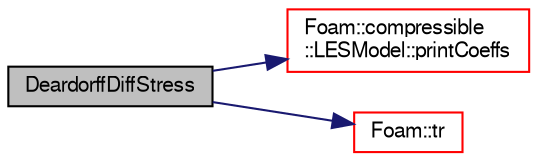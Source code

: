 digraph "DeardorffDiffStress"
{
  bgcolor="transparent";
  edge [fontname="FreeSans",fontsize="10",labelfontname="FreeSans",labelfontsize="10"];
  node [fontname="FreeSans",fontsize="10",shape=record];
  rankdir="LR";
  Node0 [label="DeardorffDiffStress",height=0.2,width=0.4,color="black", fillcolor="grey75", style="filled", fontcolor="black"];
  Node0 -> Node1 [color="midnightblue",fontsize="10",style="solid",fontname="FreeSans"];
  Node1 [label="Foam::compressible\l::LESModel::printCoeffs",height=0.2,width=0.4,color="red",URL="$a30634.html#a772219fa2839ff14534c54f38f8d5ce5",tooltip="Print model coefficients. "];
  Node0 -> Node10 [color="midnightblue",fontsize="10",style="solid",fontname="FreeSans"];
  Node10 [label="Foam::tr",height=0.2,width=0.4,color="red",URL="$a21124.html#a16888f82e1accdb4c88dc9573a1dd02e"];
}
